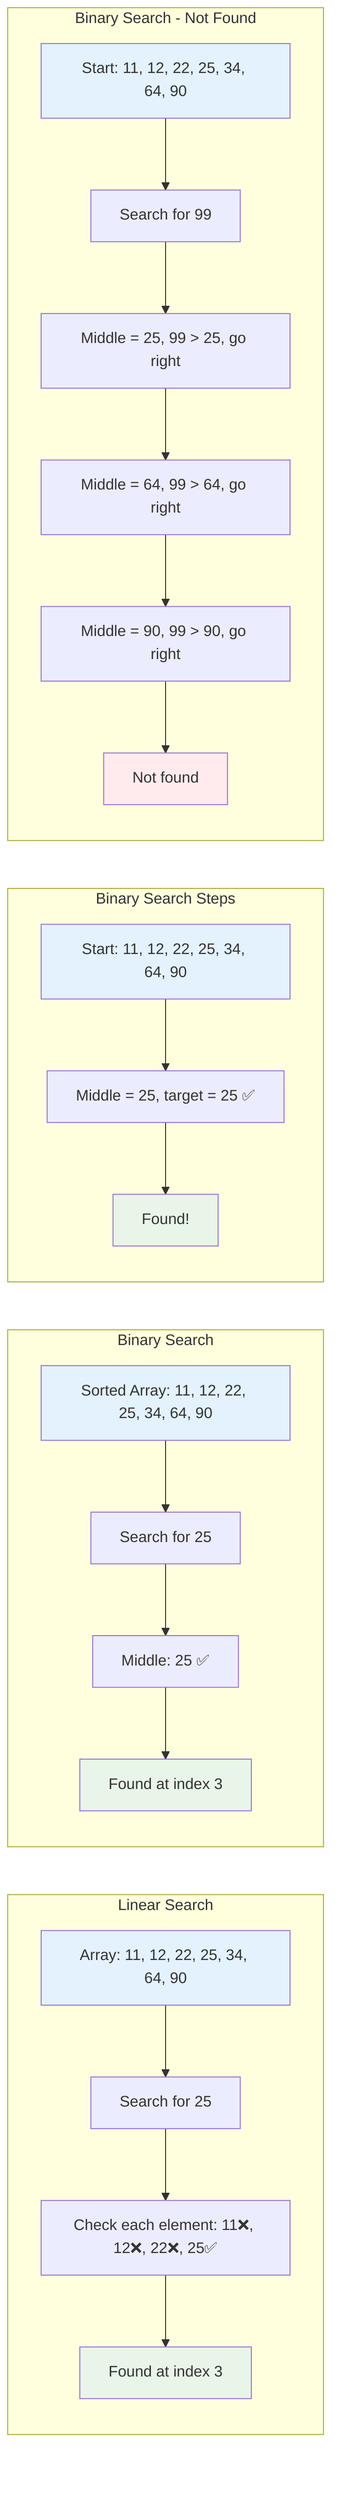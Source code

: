 graph LR
    subgraph "Linear Search"
        C1[Array: 11, 12, 22, 25, 34, 64, 90]
        C2[Search for 25]
        C3[Check each element: 11❌, 12❌, 22❌, 25✅]
        C4[Found at index 3]
        
        C1 --> C2 --> C3 --> C4
    end
    
    subgraph "Binary Search"
        D1[Sorted Array: 11, 12, 22, 25, 34, 64, 90]
        D2[Search for 25]
        D3[Middle: 25 ✅]
        D4[Found at index 3]
        
        D1 --> D2 --> D3 --> D4
    end
    
    subgraph "Binary Search Steps"
        E1[Start: 11, 12, 22, 25, 34, 64, 90]
        E2[Middle = 25, target = 25 ✅]
        E3[Found!]
        
        E1 --> E2 --> E3
    end
    
    subgraph "Binary Search - Not Found"
        F1[Start: 11, 12, 22, 25, 34, 64, 90]
        F2[Search for 99]
        F3[Middle = 25, 99 > 25, go right]
        F4[Middle = 64, 99 > 64, go right]
        F5[Middle = 90, 99 > 90, go right]
        F6[Not found]
        
        F1 --> F2 --> F3 --> F4 --> F5 --> F6
    end

    %% Styling
    style C1 fill:#e3f2fd
    style C4 fill:#e8f5e8
    style D1 fill:#e3f2fd
    style D4 fill:#e8f5e8
    style E1 fill:#e3f2fd
    style E3 fill:#e8f5e8
    style F1 fill:#e3f2fd
    style F6 fill:#ffebee